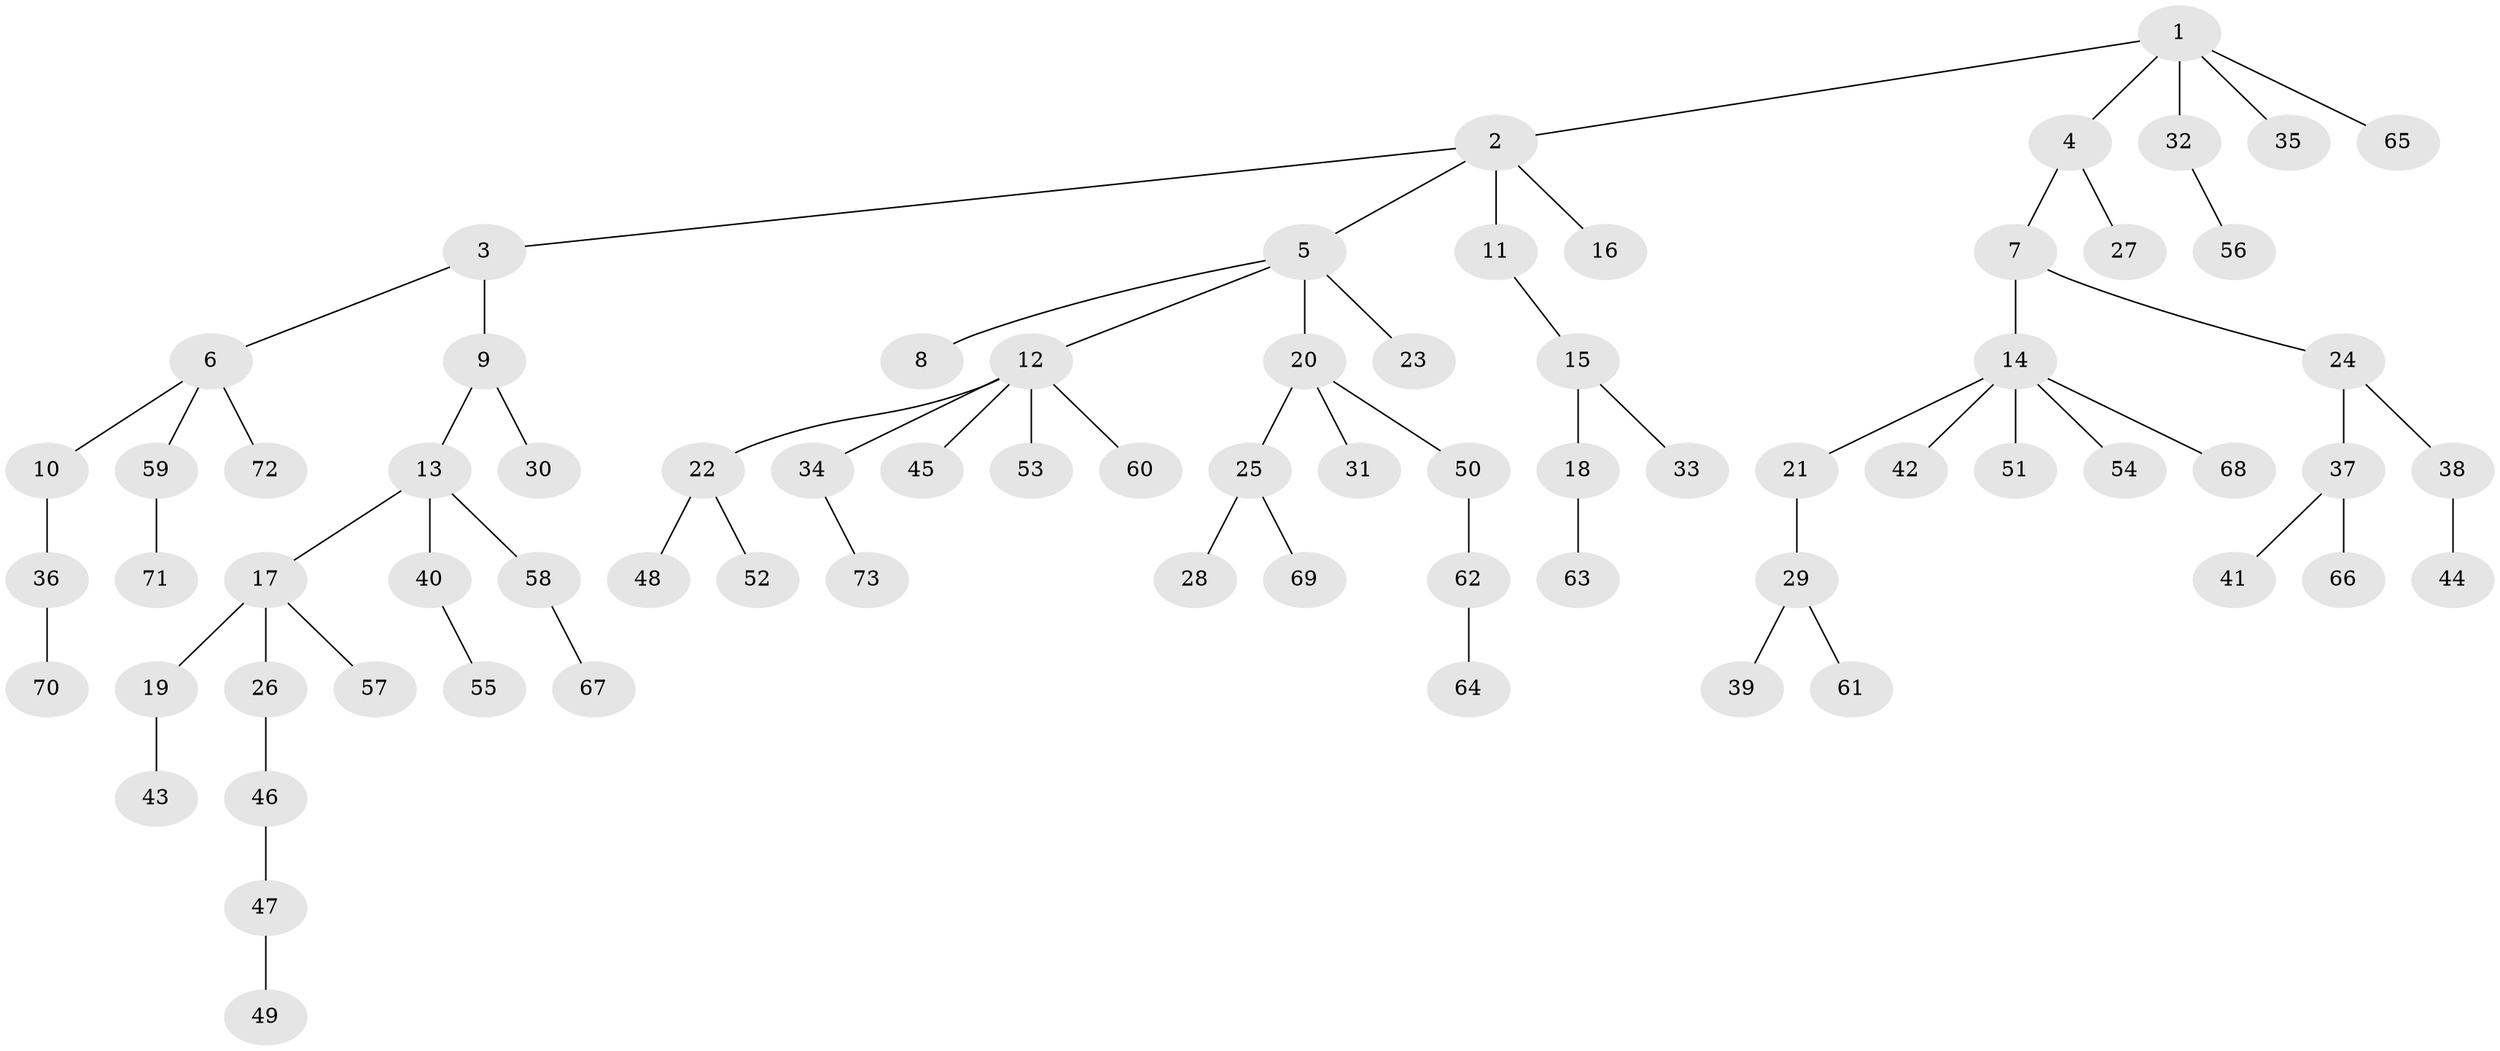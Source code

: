 // Generated by graph-tools (version 1.1) at 2025/53/03/09/25 04:53:09]
// undirected, 73 vertices, 72 edges
graph export_dot {
graph [start="1"]
  node [color=gray90,style=filled];
  1;
  2;
  3;
  4;
  5;
  6;
  7;
  8;
  9;
  10;
  11;
  12;
  13;
  14;
  15;
  16;
  17;
  18;
  19;
  20;
  21;
  22;
  23;
  24;
  25;
  26;
  27;
  28;
  29;
  30;
  31;
  32;
  33;
  34;
  35;
  36;
  37;
  38;
  39;
  40;
  41;
  42;
  43;
  44;
  45;
  46;
  47;
  48;
  49;
  50;
  51;
  52;
  53;
  54;
  55;
  56;
  57;
  58;
  59;
  60;
  61;
  62;
  63;
  64;
  65;
  66;
  67;
  68;
  69;
  70;
  71;
  72;
  73;
  1 -- 2;
  1 -- 4;
  1 -- 32;
  1 -- 35;
  1 -- 65;
  2 -- 3;
  2 -- 5;
  2 -- 11;
  2 -- 16;
  3 -- 6;
  3 -- 9;
  4 -- 7;
  4 -- 27;
  5 -- 8;
  5 -- 12;
  5 -- 20;
  5 -- 23;
  6 -- 10;
  6 -- 59;
  6 -- 72;
  7 -- 14;
  7 -- 24;
  9 -- 13;
  9 -- 30;
  10 -- 36;
  11 -- 15;
  12 -- 22;
  12 -- 34;
  12 -- 45;
  12 -- 53;
  12 -- 60;
  13 -- 17;
  13 -- 40;
  13 -- 58;
  14 -- 21;
  14 -- 42;
  14 -- 51;
  14 -- 54;
  14 -- 68;
  15 -- 18;
  15 -- 33;
  17 -- 19;
  17 -- 26;
  17 -- 57;
  18 -- 63;
  19 -- 43;
  20 -- 25;
  20 -- 31;
  20 -- 50;
  21 -- 29;
  22 -- 48;
  22 -- 52;
  24 -- 37;
  24 -- 38;
  25 -- 28;
  25 -- 69;
  26 -- 46;
  29 -- 39;
  29 -- 61;
  32 -- 56;
  34 -- 73;
  36 -- 70;
  37 -- 41;
  37 -- 66;
  38 -- 44;
  40 -- 55;
  46 -- 47;
  47 -- 49;
  50 -- 62;
  58 -- 67;
  59 -- 71;
  62 -- 64;
}
